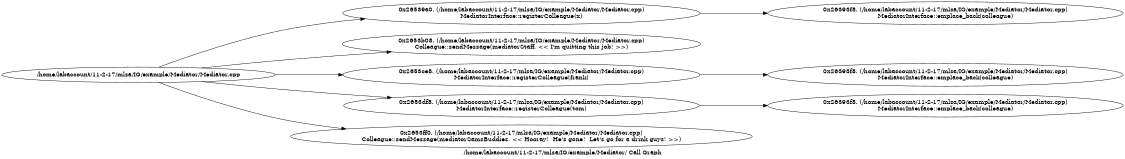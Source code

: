 digraph "/home/labaccount/11-2-17/mlsa/IG/example/Mediator/ Call Graph" {
	graph [dpi=300
		rankdir=LR
		size="7.5, 10"
		label="/home/labaccount/11-2-17/mlsa/IG/example/Mediator/ Call Graph"
	];

	Node0x281554084 [shape=oval, label="/home/labaccount/11-2-17/mlsa/IG/example/Mediator/Mediator.cpp"];
	Node0x318831103 [shape=oval, label="0x26539a0. (/home/labaccount/11-2-17/mlsa/IG/example/Mediator/Mediator.cpp)\nMediatorInterface::registerColleague(x)"];
	Node0x281554084 -> Node0x318831103;
	Node0x552328567 [shape=oval, label="0x2653b08. (/home/labaccount/11-2-17/mlsa/IG/example/Mediator/Mediator.cpp)\nColleague::sendMessage(mediatorStaff, << I'm quitting this job! >>)"];
	Node0x281554084 -> Node0x552328567;
	Node0x199046091 [shape=oval, label="0x2653ce8. (/home/labaccount/11-2-17/mlsa/IG/example/Mediator/Mediator.cpp)\nMediatorInterface::registerColleague(frank)"];
	Node0x281554084 -> Node0x199046091;
	Node0x691389512 [shape=oval, label="0x2653df8. (/home/labaccount/11-2-17/mlsa/IG/example/Mediator/Mediator.cpp)\nMediatorInterface::registerColleague(tom)"];
	Node0x281554084 -> Node0x691389512;
	Node0x403018621 [shape=oval, label="0x2653ff0. (/home/labaccount/11-2-17/mlsa/IG/example/Mediator/Mediator.cpp)\nColleague::sendMessage(mediatorSamsBuddies, << Hooray!  He's gone!  Let's go for a drink guys! >>)"];
	Node0x281554084 -> Node0x403018621;
	Node0x815227449 [shape=oval, label="0x26393f8. (/home/labaccount/11-2-17/mlsa/IG/example/Mediator/Mediator.cpp)\nMediatorInterface::emplace_back(colleague)"];
	Node0x318831103 -> Node0x815227449;
	Node0x111932857 [shape=oval, label="0x26393f8. (/home/labaccount/11-2-17/mlsa/IG/example/Mediator/Mediator.cpp)\nMediatorInterface::emplace_back(colleague)"];
	Node0x199046091 -> Node0x111932857;
	Node0x546738091 [shape=oval, label="0x26393f8. (/home/labaccount/11-2-17/mlsa/IG/example/Mediator/Mediator.cpp)\nMediatorInterface::emplace_back(colleague)"];
	Node0x691389512 -> Node0x546738091;
}